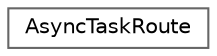 digraph "Graphical Class Hierarchy"
{
 // LATEX_PDF_SIZE
  bgcolor="transparent";
  edge [fontname=Helvetica,fontsize=10,labelfontname=Helvetica,labelfontsize=10];
  node [fontname=Helvetica,fontsize=10,shape=box,height=0.2,width=0.4];
  rankdir="LR";
  Node0 [id="Node000000",label="AsyncTaskRoute",height=0.2,width=0.4,color="grey40", fillcolor="white", style="filled",URL="$class_async_1_1_async_task_route.html",tooltip=" "];
}
